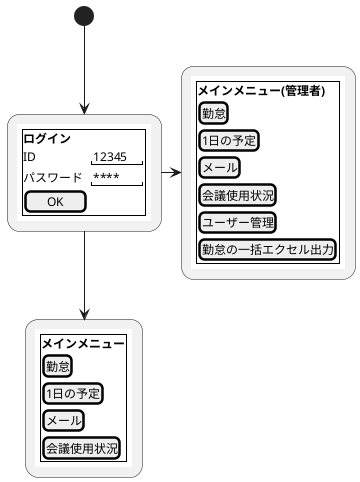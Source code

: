 @startsalt
@startuml
(*) --> "
{{
salt
{+
<b>ログイン
  ID         | "12345 "
  パスワード | "****  "
  [  OK   ]
}
}}
" as choose
choose -right-> "
{{
salt
{+
<b>メインメニュー(管理者)
[勤怠]
[1日の予定]
[メール]
[会議使用状況]
[ユーザー管理]
[勤怠の一括エクセル出力]
}
}}
" as adimnChoose
choose -down-> "
{{
salt
{+
<b>メインメニュー
[勤怠]
[1日の予定]
[メール]
[会議使用状況]
}
}}
"
@enduml
@endsalt